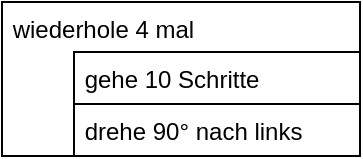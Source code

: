 <mxfile version="26.0.5">
  <diagram name="Seite-1" id="fxJKZWlCCIAiSNxTkQP0">
    <mxGraphModel dx="794" dy="499" grid="0" gridSize="10" guides="1" tooltips="1" connect="1" arrows="1" fold="1" page="1" pageScale="1" pageWidth="827" pageHeight="1169" math="0" shadow="0">
      <root>
        <mxCell id="0" />
        <mxCell id="1" parent="0" />
        <mxCell id="rZGewC-Qt5ic17o-jG2J-1" value="&amp;nbsp;wiederhole 4 mal" style="rounded=0;whiteSpace=wrap;html=1;align=left;verticalAlign=top;" vertex="1" parent="1">
          <mxGeometry x="256" y="187" width="179" height="77" as="geometry" />
        </mxCell>
        <mxCell id="rZGewC-Qt5ic17o-jG2J-2" value="&amp;nbsp;gehe 10 Schritte" style="rounded=0;whiteSpace=wrap;html=1;align=left;verticalAlign=top;" vertex="1" parent="1">
          <mxGeometry x="292" y="212" width="143" height="26" as="geometry" />
        </mxCell>
        <mxCell id="rZGewC-Qt5ic17o-jG2J-3" value="&amp;nbsp;drehe 90° nach links" style="rounded=0;whiteSpace=wrap;html=1;align=left;verticalAlign=top;" vertex="1" parent="1">
          <mxGeometry x="292" y="238" width="143" height="26" as="geometry" />
        </mxCell>
      </root>
    </mxGraphModel>
  </diagram>
</mxfile>
